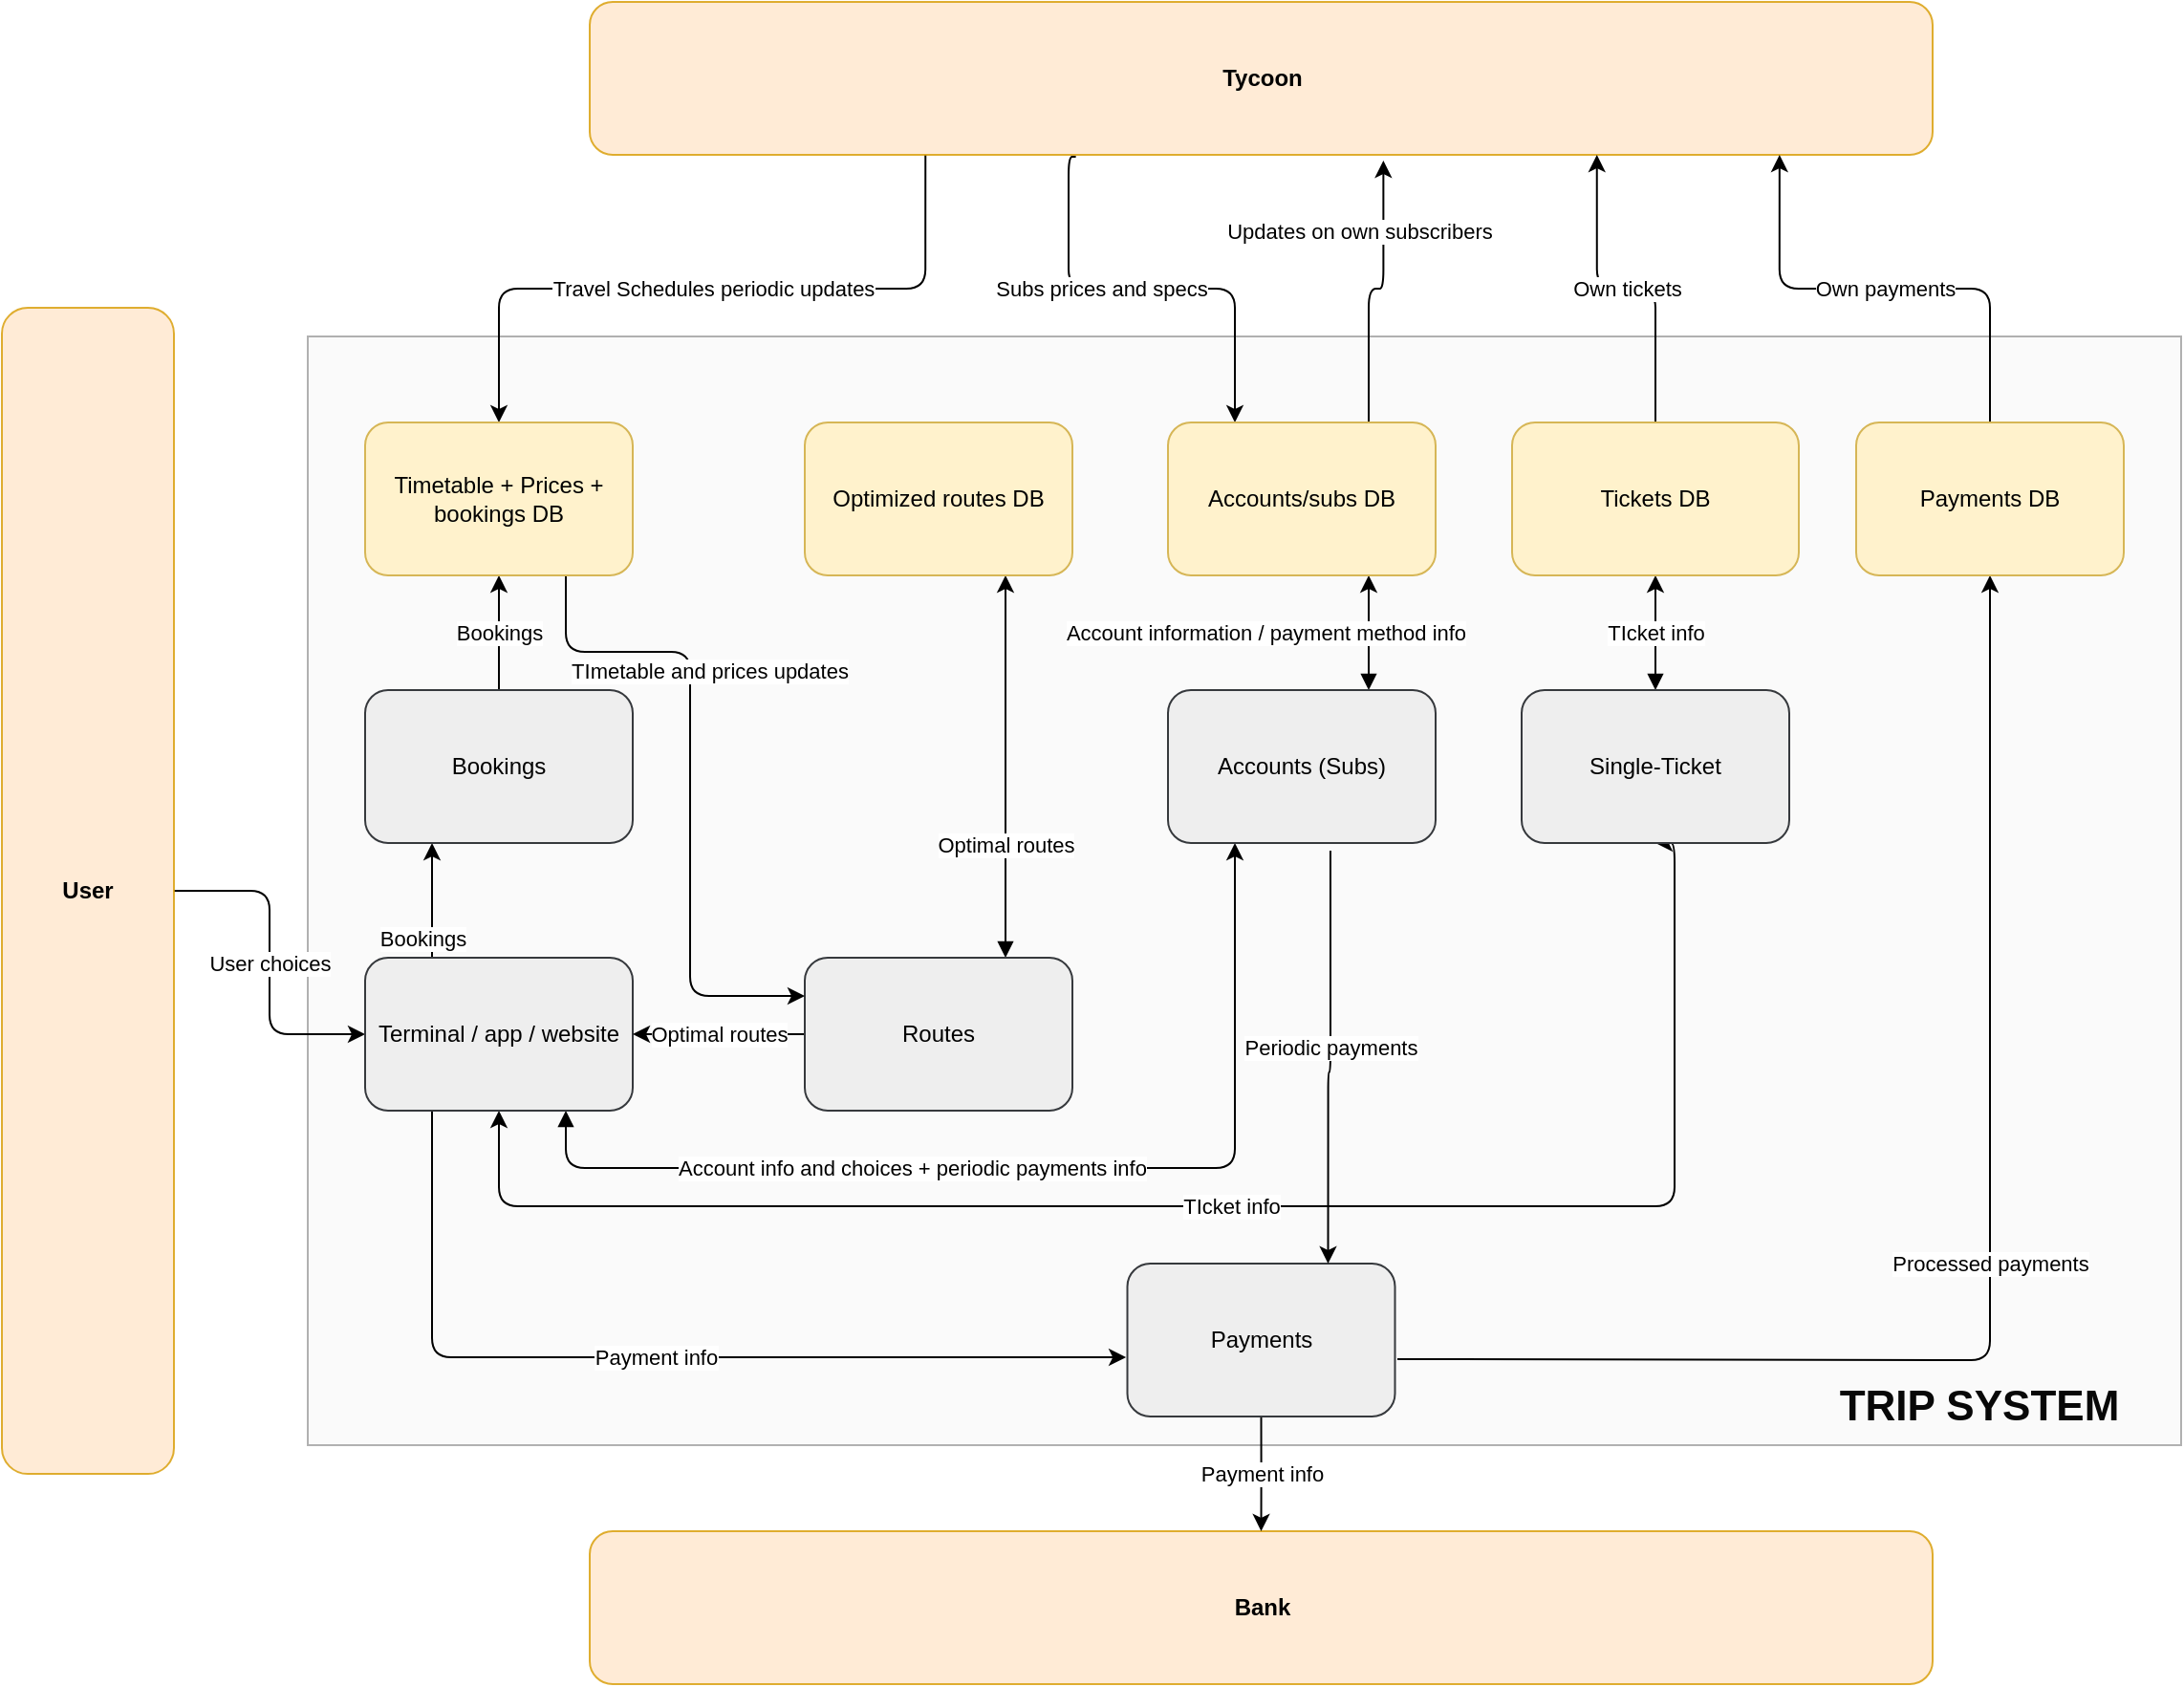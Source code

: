 <mxfile>
    <diagram id="ZQF833xw1EoGUe7-4v3m" name="Page-1">
        <mxGraphModel dx="1721" dy="877" grid="1" gridSize="10" guides="1" tooltips="1" connect="1" arrows="1" fold="1" page="1" pageScale="1" pageWidth="850" pageHeight="1100" math="0" shadow="0">
            <root>
                <mxCell id="0"/>
                <mxCell id="1" parent="0"/>
                <mxCell id="297" value="" style="whiteSpace=wrap;html=1;shadow=0;glass=0;sketch=0;opacity=50;fillColor=#f5f5f5;strokeColor=#666666;fontColor=#333333;" parent="1" vertex="1">
                    <mxGeometry x="290" y="355" width="980" height="580" as="geometry"/>
                </mxCell>
                <mxCell id="366" value="User choices" style="edgeStyle=orthogonalEdgeStyle;html=1;exitX=1;exitY=0.5;exitDx=0;exitDy=0;entryX=0;entryY=0.5;entryDx=0;entryDy=0;startArrow=none;startFill=0;" parent="1" source="298" target="308" edge="1">
                    <mxGeometry relative="1" as="geometry"/>
                </mxCell>
                <mxCell id="298" value="&lt;b&gt;User&lt;/b&gt;" style="rounded=1;whiteSpace=wrap;html=1;fillColor=#ffe6cc;strokeColor=#d79b00;opacity=80;" parent="1" vertex="1">
                    <mxGeometry x="130" y="340" width="90" height="610" as="geometry"/>
                </mxCell>
                <mxCell id="346" value="Account info and choices + periodic payments info" style="edgeStyle=orthogonalEdgeStyle;html=1;exitX=0.75;exitY=1;exitDx=0;exitDy=0;entryX=0.25;entryY=1;entryDx=0;entryDy=0;startArrow=block;startFill=1;" parent="1" source="308" target="330" edge="1">
                    <mxGeometry x="-0.234" relative="1" as="geometry">
                        <Array as="points">
                            <mxPoint x="425" y="790"/>
                            <mxPoint x="775" y="790"/>
                        </Array>
                        <mxPoint as="offset"/>
                    </mxGeometry>
                </mxCell>
                <mxCell id="350" value="TIcket info" style="edgeStyle=orthogonalEdgeStyle;html=1;exitX=0.5;exitY=1;exitDx=0;exitDy=0;entryX=0.5;entryY=1;entryDx=0;entryDy=0;startArrow=classic;startFill=1;" parent="1" source="308" target="347" edge="1">
                    <mxGeometry relative="1" as="geometry">
                        <Array as="points">
                            <mxPoint x="390" y="810"/>
                            <mxPoint x="1005" y="810"/>
                        </Array>
                    </mxGeometry>
                </mxCell>
                <mxCell id="353" value="Bookings" style="edgeStyle=orthogonalEdgeStyle;html=1;exitX=0.25;exitY=0;exitDx=0;exitDy=0;entryX=0.25;entryY=1;entryDx=0;entryDy=0;" parent="1" source="308" target="310" edge="1">
                    <mxGeometry x="-0.667" y="5" relative="1" as="geometry">
                        <mxPoint as="offset"/>
                    </mxGeometry>
                </mxCell>
                <mxCell id="358" value="Payment info" style="edgeStyle=orthogonalEdgeStyle;html=1;exitX=0.25;exitY=1;exitDx=0;exitDy=0;entryX=-0.005;entryY=0.613;entryDx=0;entryDy=0;entryPerimeter=0;" parent="1" source="308" target="327" edge="1">
                    <mxGeometry relative="1" as="geometry"/>
                </mxCell>
                <mxCell id="308" value="Terminal / app / website" style="rounded=1;whiteSpace=wrap;html=1;fillColor=#eeeeee;strokeColor=#36393d;" parent="1" vertex="1">
                    <mxGeometry x="320" y="680" width="140" height="80" as="geometry"/>
                </mxCell>
                <mxCell id="352" value="Bookings" style="edgeStyle=orthogonalEdgeStyle;html=1;exitX=0.5;exitY=0;exitDx=0;exitDy=0;entryX=0.5;entryY=1;entryDx=0;entryDy=0;" parent="1" source="310" target="335" edge="1">
                    <mxGeometry relative="1" as="geometry"/>
                </mxCell>
                <mxCell id="310" value="Bookings" style="rounded=1;whiteSpace=wrap;html=1;fillColor=#eeeeee;strokeColor=#36393d;" parent="1" vertex="1">
                    <mxGeometry x="320" y="540" width="140" height="80" as="geometry"/>
                </mxCell>
                <mxCell id="320" value="&lt;b&gt;Bank&lt;/b&gt;" style="rounded=1;whiteSpace=wrap;html=1;fillColor=#ffe6cc;strokeColor=#d79b00;opacity=80;" parent="1" vertex="1">
                    <mxGeometry x="437.5" y="980" width="702.5" height="80" as="geometry"/>
                </mxCell>
                <mxCell id="338" value="Travel Schedules periodic updates" style="edgeStyle=orthogonalEdgeStyle;html=1;exitX=0.25;exitY=1;exitDx=0;exitDy=0;entryX=0.5;entryY=0;entryDx=0;entryDy=0;" parent="1" source="323" target="335" edge="1">
                    <mxGeometry relative="1" as="geometry"/>
                </mxCell>
                <mxCell id="365" value="Subs prices and specs" style="edgeStyle=orthogonalEdgeStyle;html=1;exitX=0.362;exitY=1.013;exitDx=0;exitDy=0;entryX=0.25;entryY=0;entryDx=0;entryDy=0;startArrow=none;startFill=0;exitPerimeter=0;" parent="1" source="323" target="333" edge="1">
                    <mxGeometry x="-0.217" relative="1" as="geometry">
                        <Array as="points">
                            <mxPoint x="688" y="261"/>
                            <mxPoint x="688" y="330"/>
                            <mxPoint x="775" y="330"/>
                        </Array>
                        <mxPoint as="offset"/>
                    </mxGeometry>
                </mxCell>
                <mxCell id="323" value="&lt;b&gt;Tycoon&lt;/b&gt;" style="rounded=1;whiteSpace=wrap;html=1;fillColor=#ffe6cc;strokeColor=#d79b00;opacity=80;" parent="1" vertex="1">
                    <mxGeometry x="437.5" y="180" width="702.5" height="80" as="geometry"/>
                </mxCell>
                <mxCell id="324" value="&lt;h1&gt;&lt;b&gt;&lt;font color=&quot;#080808&quot;&gt;TRIP SYSTEM&lt;/font&gt;&lt;/b&gt;&lt;/h1&gt;" style="edgeLabel;html=1;align=center;verticalAlign=middle;resizable=0;points=[];labelBackgroundColor=none;" parent="1" vertex="1" connectable="0">
                    <mxGeometry x="1180" y="900" as="geometry">
                        <mxPoint x="-16" y="15" as="offset"/>
                    </mxGeometry>
                </mxCell>
                <mxCell id="359" value="Payment info" style="edgeStyle=orthogonalEdgeStyle;html=1;exitX=0.5;exitY=1;exitDx=0;exitDy=0;" parent="1" source="327" target="320" edge="1">
                    <mxGeometry relative="1" as="geometry"/>
                </mxCell>
                <mxCell id="363" value="Processed payments" style="edgeStyle=orthogonalEdgeStyle;html=1;entryX=0.5;entryY=1;entryDx=0;entryDy=0;" parent="1" target="334" edge="1">
                    <mxGeometry relative="1" as="geometry">
                        <mxPoint x="860" y="890" as="sourcePoint"/>
                    </mxGeometry>
                </mxCell>
                <mxCell id="327" value="Payments" style="rounded=1;whiteSpace=wrap;html=1;fillColor=#eeeeee;strokeColor=#36393d;" parent="1" vertex="1">
                    <mxGeometry x="718.75" y="840" width="140" height="80" as="geometry"/>
                </mxCell>
                <mxCell id="341" value="Optimal routes" style="edgeStyle=orthogonalEdgeStyle;html=1;exitX=0.75;exitY=0;exitDx=0;exitDy=0;entryX=0.75;entryY=1;entryDx=0;entryDy=0;startArrow=block;startFill=1;" parent="1" source="328" target="336" edge="1">
                    <mxGeometry x="-0.412" relative="1" as="geometry">
                        <mxPoint as="offset"/>
                    </mxGeometry>
                </mxCell>
                <mxCell id="345" value="Optimal routes" style="edgeStyle=orthogonalEdgeStyle;html=1;exitX=0;exitY=0.5;exitDx=0;exitDy=0;entryX=1;entryY=0.5;entryDx=0;entryDy=0;" parent="1" source="328" target="308" edge="1">
                    <mxGeometry relative="1" as="geometry"/>
                </mxCell>
                <mxCell id="328" value="Routes" style="rounded=1;whiteSpace=wrap;html=1;fillColor=#eeeeee;strokeColor=#36393d;" parent="1" vertex="1">
                    <mxGeometry x="550" y="680" width="140" height="80" as="geometry"/>
                </mxCell>
                <mxCell id="343" value="Account information / payment method info" style="edgeStyle=orthogonalEdgeStyle;html=1;exitX=0.75;exitY=0;exitDx=0;exitDy=0;entryX=0.75;entryY=1;entryDx=0;entryDy=0;startArrow=block;startFill=1;" parent="1" source="330" target="333" edge="1">
                    <mxGeometry y="54" relative="1" as="geometry">
                        <mxPoint as="offset"/>
                    </mxGeometry>
                </mxCell>
                <mxCell id="361" value="Periodic payments" style="edgeStyle=orthogonalEdgeStyle;html=1;exitX=0.607;exitY=1.05;exitDx=0;exitDy=0;entryX=0.75;entryY=0;entryDx=0;entryDy=0;exitPerimeter=0;" parent="1" source="330" target="327" edge="1">
                    <mxGeometry x="-0.053" relative="1" as="geometry">
                        <Array as="points">
                            <mxPoint x="824" y="740"/>
                        </Array>
                        <mxPoint as="offset"/>
                    </mxGeometry>
                </mxCell>
                <mxCell id="330" value="Accounts (Subs)" style="rounded=1;whiteSpace=wrap;html=1;fillColor=#eeeeee;strokeColor=#36393d;" parent="1" vertex="1">
                    <mxGeometry x="740" y="540" width="140" height="80" as="geometry"/>
                </mxCell>
                <mxCell id="339" value="Updates on own subscribers" style="edgeStyle=orthogonalEdgeStyle;html=1;exitX=0.75;exitY=0;exitDx=0;exitDy=0;entryX=0.591;entryY=1.038;entryDx=0;entryDy=0;entryPerimeter=0;" parent="1" source="333" target="323" edge="1">
                    <mxGeometry x="0.489" y="13" relative="1" as="geometry">
                        <mxPoint as="offset"/>
                    </mxGeometry>
                </mxCell>
                <mxCell id="333" value="Accounts/subs DB" style="rounded=1;whiteSpace=wrap;html=1;fillColor=#fff2cc;strokeColor=#d6b656;" parent="1" vertex="1">
                    <mxGeometry x="740" y="400" width="140" height="80" as="geometry"/>
                </mxCell>
                <mxCell id="369" value="Own payments" style="edgeStyle=orthogonalEdgeStyle;html=1;exitX=0.5;exitY=0;exitDx=0;exitDy=0;entryX=0.886;entryY=1;entryDx=0;entryDy=0;entryPerimeter=0;startArrow=none;startFill=0;" parent="1" source="334" target="323" edge="1">
                    <mxGeometry relative="1" as="geometry"/>
                </mxCell>
                <mxCell id="334" value="Payments DB" style="rounded=1;whiteSpace=wrap;html=1;fillColor=#fff2cc;strokeColor=#d6b656;" parent="1" vertex="1">
                    <mxGeometry x="1100" y="400" width="140" height="80" as="geometry"/>
                </mxCell>
                <mxCell id="354" value="TImetable and prices updates" style="edgeStyle=orthogonalEdgeStyle;html=1;exitX=0.75;exitY=1;exitDx=0;exitDy=0;entryX=0;entryY=0.25;entryDx=0;entryDy=0;" parent="1" source="335" target="328" edge="1">
                    <mxGeometry x="-0.333" y="10" relative="1" as="geometry">
                        <Array as="points">
                            <mxPoint x="425" y="520"/>
                            <mxPoint x="490" y="520"/>
                            <mxPoint x="490" y="700"/>
                        </Array>
                        <mxPoint as="offset"/>
                    </mxGeometry>
                </mxCell>
                <mxCell id="335" value="Timetable + Prices + bookings DB" style="rounded=1;whiteSpace=wrap;html=1;fillColor=#fff2cc;strokeColor=#d6b656;" parent="1" vertex="1">
                    <mxGeometry x="320" y="400" width="140" height="80" as="geometry"/>
                </mxCell>
                <mxCell id="336" value="Optimized routes DB" style="rounded=1;whiteSpace=wrap;html=1;fillColor=#fff2cc;strokeColor=#d6b656;" parent="1" vertex="1">
                    <mxGeometry x="550" y="400" width="140" height="80" as="geometry"/>
                </mxCell>
                <mxCell id="351" value="TIcket info" style="edgeStyle=orthogonalEdgeStyle;html=1;exitX=0.5;exitY=0;exitDx=0;exitDy=0;entryX=0.5;entryY=1;entryDx=0;entryDy=0;startArrow=block;startFill=1;" parent="1" source="347" target="348" edge="1">
                    <mxGeometry relative="1" as="geometry">
                        <mxPoint as="offset"/>
                    </mxGeometry>
                </mxCell>
                <mxCell id="347" value="Single-Ticket" style="rounded=1;whiteSpace=wrap;html=1;fillColor=#eeeeee;strokeColor=#36393d;" parent="1" vertex="1">
                    <mxGeometry x="925" y="540" width="140" height="80" as="geometry"/>
                </mxCell>
                <mxCell id="368" value="Own tickets" style="edgeStyle=orthogonalEdgeStyle;html=1;exitX=0.5;exitY=0;exitDx=0;exitDy=0;entryX=0.75;entryY=1;entryDx=0;entryDy=0;startArrow=none;startFill=0;" parent="1" source="348" target="323" edge="1">
                    <mxGeometry relative="1" as="geometry"/>
                </mxCell>
                <mxCell id="348" value="Tickets DB" style="rounded=1;whiteSpace=wrap;html=1;fillColor=#fff2cc;strokeColor=#d6b656;" parent="1" vertex="1">
                    <mxGeometry x="920" y="400" width="150" height="80" as="geometry"/>
                </mxCell>
            </root>
        </mxGraphModel>
    </diagram>
</mxfile>